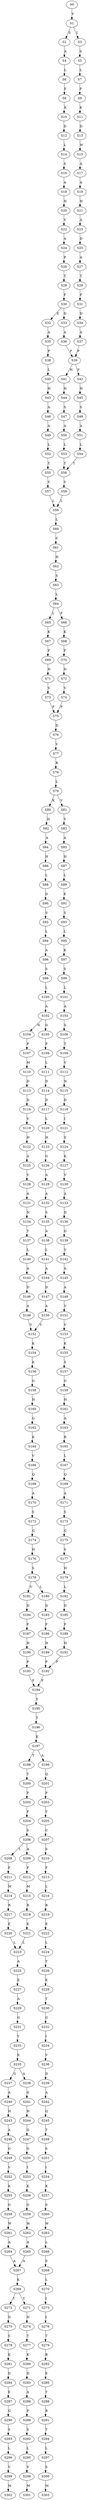 strict digraph  {
	S0 -> S1 [ label = V ];
	S1 -> S2 [ label = S ];
	S1 -> S3 [ label = I ];
	S2 -> S4 [ label = A ];
	S3 -> S5 [ label = S ];
	S4 -> S6 [ label = L ];
	S5 -> S7 [ label = L ];
	S6 -> S8 [ label = F ];
	S7 -> S9 [ label = F ];
	S8 -> S10 [ label = K ];
	S9 -> S11 [ label = K ];
	S10 -> S12 [ label = D ];
	S11 -> S13 [ label = D ];
	S12 -> S14 [ label = L ];
	S13 -> S15 [ label = W ];
	S14 -> S16 [ label = S ];
	S15 -> S17 [ label = A ];
	S16 -> S18 [ label = A ];
	S17 -> S19 [ label = A ];
	S18 -> S20 [ label = H ];
	S19 -> S21 [ label = H ];
	S20 -> S22 [ label = V ];
	S21 -> S23 [ label = A ];
	S22 -> S24 [ label = A ];
	S23 -> S25 [ label = D ];
	S24 -> S26 [ label = P ];
	S25 -> S27 [ label = A ];
	S26 -> S28 [ label = T ];
	S27 -> S29 [ label = T ];
	S28 -> S30 [ label = F ];
	S29 -> S31 [ label = F ];
	S30 -> S32 [ label = E ];
	S30 -> S33 [ label = D ];
	S31 -> S34 [ label = D ];
	S32 -> S35 [ label = A ];
	S33 -> S36 [ label = A ];
	S34 -> S37 [ label = A ];
	S35 -> S38 [ label = P ];
	S36 -> S39 [ label = P ];
	S37 -> S39 [ label = P ];
	S38 -> S40 [ label = L ];
	S39 -> S41 [ label = H ];
	S39 -> S42 [ label = F ];
	S40 -> S43 [ label = H ];
	S41 -> S44 [ label = H ];
	S42 -> S45 [ label = H ];
	S43 -> S46 [ label = A ];
	S44 -> S47 [ label = S ];
	S45 -> S48 [ label = S ];
	S46 -> S49 [ label = A ];
	S47 -> S50 [ label = A ];
	S48 -> S51 [ label = A ];
	S49 -> S52 [ label = L ];
	S50 -> S53 [ label = L ];
	S51 -> S54 [ label = L ];
	S52 -> S55 [ label = T ];
	S53 -> S56 [ label = T ];
	S54 -> S56 [ label = T ];
	S55 -> S57 [ label = V ];
	S56 -> S58 [ label = V ];
	S57 -> S59 [ label = L ];
	S58 -> S59 [ label = L ];
	S59 -> S60 [ label = L ];
	S60 -> S61 [ label = C ];
	S61 -> S62 [ label = H ];
	S62 -> S63 [ label = S ];
	S63 -> S64 [ label = L ];
	S64 -> S65 [ label = L ];
	S64 -> S66 [ label = F ];
	S65 -> S67 [ label = K ];
	S66 -> S68 [ label = K ];
	S67 -> S69 [ label = F ];
	S68 -> S70 [ label = F ];
	S69 -> S71 [ label = N ];
	S70 -> S72 [ label = N ];
	S71 -> S73 [ label = V ];
	S72 -> S74 [ label = V ];
	S73 -> S75 [ label = P ];
	S74 -> S75 [ label = P ];
	S75 -> S76 [ label = D ];
	S76 -> S77 [ label = V ];
	S77 -> S78 [ label = R ];
	S78 -> S79 [ label = L ];
	S79 -> S80 [ label = K ];
	S79 -> S81 [ label = V ];
	S80 -> S82 [ label = H ];
	S81 -> S83 [ label = Y ];
	S82 -> S84 [ label = A ];
	S83 -> S85 [ label = A ];
	S84 -> S86 [ label = H ];
	S85 -> S87 [ label = H ];
	S86 -> S88 [ label = L ];
	S87 -> S89 [ label = L ];
	S88 -> S90 [ label = D ];
	S89 -> S91 [ label = E ];
	S90 -> S92 [ label = S ];
	S91 -> S93 [ label = S ];
	S92 -> S94 [ label = L ];
	S93 -> S95 [ label = L ];
	S94 -> S96 [ label = A ];
	S95 -> S97 [ label = K ];
	S96 -> S98 [ label = S ];
	S97 -> S99 [ label = S ];
	S98 -> S100 [ label = L ];
	S99 -> S101 [ label = L ];
	S100 -> S102 [ label = A ];
	S101 -> S103 [ label = A ];
	S102 -> S104 [ label = N ];
	S102 -> S105 [ label = G ];
	S103 -> S106 [ label = S ];
	S104 -> S107 [ label = P ];
	S105 -> S108 [ label = P ];
	S106 -> S109 [ label = T ];
	S107 -> S110 [ label = M ];
	S108 -> S111 [ label = L ];
	S109 -> S112 [ label = V ];
	S110 -> S113 [ label = D ];
	S111 -> S114 [ label = D ];
	S112 -> S115 [ label = N ];
	S113 -> S116 [ label = D ];
	S114 -> S117 [ label = D ];
	S115 -> S118 [ label = D ];
	S116 -> S119 [ label = V ];
	S117 -> S120 [ label = L ];
	S118 -> S121 [ label = I ];
	S119 -> S122 [ label = H ];
	S120 -> S123 [ label = H ];
	S121 -> S124 [ label = S ];
	S122 -> S125 [ label = A ];
	S123 -> S126 [ label = G ];
	S124 -> S127 [ label = K ];
	S125 -> S128 [ label = V ];
	S126 -> S129 [ label = A ];
	S127 -> S130 [ label = V ];
	S128 -> S131 [ label = A ];
	S129 -> S132 [ label = A ];
	S130 -> S133 [ label = A ];
	S131 -> S134 [ label = N ];
	S132 -> S135 [ label = S ];
	S133 -> S136 [ label = D ];
	S134 -> S137 [ label = T ];
	S135 -> S138 [ label = A ];
	S136 -> S139 [ label = G ];
	S137 -> S140 [ label = L ];
	S138 -> S141 [ label = L ];
	S139 -> S142 [ label = V ];
	S140 -> S143 [ label = A ];
	S141 -> S144 [ label = A ];
	S142 -> S145 [ label = A ];
	S143 -> S146 [ label = D ];
	S144 -> S147 [ label = D ];
	S145 -> S148 [ label = A ];
	S146 -> S149 [ label = A ];
	S147 -> S150 [ label = A ];
	S148 -> S151 [ label = V ];
	S149 -> S152 [ label = V ];
	S150 -> S152 [ label = V ];
	S151 -> S153 [ label = V ];
	S152 -> S154 [ label = K ];
	S153 -> S155 [ label = K ];
	S154 -> S156 [ label = K ];
	S155 -> S157 [ label = S ];
	S156 -> S158 [ label = G ];
	S157 -> S159 [ label = G ];
	S158 -> S160 [ label = H ];
	S159 -> S161 [ label = H ];
	S160 -> S162 [ label = G ];
	S161 -> S163 [ label = A ];
	S162 -> S164 [ label = K ];
	S163 -> S165 [ label = R ];
	S164 -> S166 [ label = V ];
	S165 -> S167 [ label = L ];
	S166 -> S168 [ label = Q ];
	S167 -> S169 [ label = Q ];
	S168 -> S170 [ label = A ];
	S169 -> S171 [ label = A ];
	S170 -> S172 [ label = S ];
	S171 -> S173 [ label = S ];
	S172 -> S174 [ label = G ];
	S173 -> S175 [ label = G ];
	S174 -> S176 [ label = H ];
	S175 -> S177 [ label = S ];
	S176 -> S178 [ label = S ];
	S177 -> S179 [ label = H ];
	S178 -> S180 [ label = L ];
	S178 -> S181 [ label = V ];
	S179 -> S182 [ label = L ];
	S180 -> S183 [ label = D ];
	S181 -> S184 [ label = D ];
	S182 -> S185 [ label = D ];
	S183 -> S186 [ label = F ];
	S184 -> S187 [ label = F ];
	S185 -> S188 [ label = F ];
	S186 -> S189 [ label = H ];
	S187 -> S190 [ label = H ];
	S188 -> S191 [ label = H ];
	S189 -> S192 [ label = P ];
	S190 -> S193 [ label = P ];
	S191 -> S192 [ label = P ];
	S192 -> S194 [ label = F ];
	S193 -> S194 [ label = F ];
	S194 -> S195 [ label = Y ];
	S195 -> S196 [ label = T ];
	S196 -> S197 [ label = K ];
	S197 -> S198 [ label = T ];
	S197 -> S199 [ label = A ];
	S198 -> S200 [ label = T ];
	S199 -> S201 [ label = Q ];
	S200 -> S202 [ label = P ];
	S201 -> S203 [ label = P ];
	S202 -> S204 [ label = F ];
	S203 -> S205 [ label = Y ];
	S204 -> S206 [ label = S ];
	S205 -> S207 [ label = C ];
	S206 -> S208 [ label = L ];
	S206 -> S209 [ label = A ];
	S207 -> S210 [ label = S ];
	S208 -> S211 [ label = F ];
	S209 -> S212 [ label = F ];
	S210 -> S213 [ label = F ];
	S211 -> S214 [ label = M ];
	S212 -> S215 [ label = M ];
	S213 -> S216 [ label = L ];
	S214 -> S217 [ label = R ];
	S215 -> S218 [ label = R ];
	S216 -> S219 [ label = R ];
	S217 -> S220 [ label = E ];
	S218 -> S221 [ label = E ];
	S219 -> S222 [ label = E ];
	S220 -> S223 [ label = L ];
	S221 -> S223 [ label = L ];
	S222 -> S224 [ label = L ];
	S223 -> S225 [ label = A ];
	S224 -> S226 [ label = T ];
	S225 -> S227 [ label = E ];
	S226 -> S228 [ label = E ];
	S227 -> S229 [ label = A ];
	S228 -> S230 [ label = T ];
	S229 -> S231 [ label = G ];
	S230 -> S232 [ label = G ];
	S231 -> S233 [ label = Y ];
	S232 -> S234 [ label = I ];
	S233 -> S235 [ label = E ];
	S234 -> S236 [ label = V ];
	S235 -> S237 [ label = G ];
	S235 -> S238 [ label = A ];
	S236 -> S239 [ label = D ];
	S237 -> S240 [ label = A ];
	S238 -> S241 [ label = G ];
	S239 -> S242 [ label = A ];
	S240 -> S243 [ label = H ];
	S241 -> S244 [ label = H ];
	S242 -> S245 [ label = Q ];
	S243 -> S246 [ label = A ];
	S244 -> S247 [ label = G ];
	S245 -> S248 [ label = T ];
	S246 -> S249 [ label = G ];
	S247 -> S250 [ label = G ];
	S248 -> S251 [ label = S ];
	S249 -> S252 [ label = V ];
	S250 -> S253 [ label = I ];
	S251 -> S254 [ label = I ];
	S252 -> S255 [ label = K ];
	S253 -> S256 [ label = K ];
	S254 -> S257 [ label = K ];
	S255 -> S258 [ label = G ];
	S256 -> S259 [ label = G ];
	S257 -> S260 [ label = S ];
	S258 -> S261 [ label = W ];
	S259 -> S262 [ label = W ];
	S260 -> S263 [ label = W ];
	S261 -> S264 [ label = A ];
	S262 -> S265 [ label = A ];
	S263 -> S266 [ label = L ];
	S264 -> S267 [ label = A ];
	S265 -> S267 [ label = A ];
	S266 -> S268 [ label = S ];
	S267 -> S269 [ label = K ];
	S268 -> S270 [ label = L ];
	S269 -> S271 [ label = V ];
	S269 -> S272 [ label = I ];
	S270 -> S273 [ label = I ];
	S271 -> S274 [ label = N ];
	S272 -> S275 [ label = N ];
	S273 -> S276 [ label = I ];
	S274 -> S277 [ label = T ];
	S275 -> S278 [ label = S ];
	S276 -> S279 [ label = T ];
	S277 -> S280 [ label = K ];
	S278 -> S281 [ label = K ];
	S279 -> S282 [ label = R ];
	S280 -> S283 [ label = D ];
	S281 -> S284 [ label = D ];
	S282 -> S285 [ label = E ];
	S283 -> S286 [ label = A ];
	S284 -> S287 [ label = E ];
	S285 -> S288 [ label = T ];
	S286 -> S289 [ label = P ];
	S287 -> S290 [ label = G ];
	S288 -> S291 [ label = R ];
	S289 -> S292 [ label = S ];
	S290 -> S293 [ label = S ];
	S291 -> S294 [ label = T ];
	S292 -> S295 [ label = L ];
	S293 -> S296 [ label = L ];
	S294 -> S297 [ label = L ];
	S295 -> S298 [ label = V ];
	S296 -> S299 [ label = V ];
	S297 -> S300 [ label = S ];
	S298 -> S301 [ label = M ];
	S299 -> S302 [ label = M ];
	S300 -> S303 [ label = M ];
}
